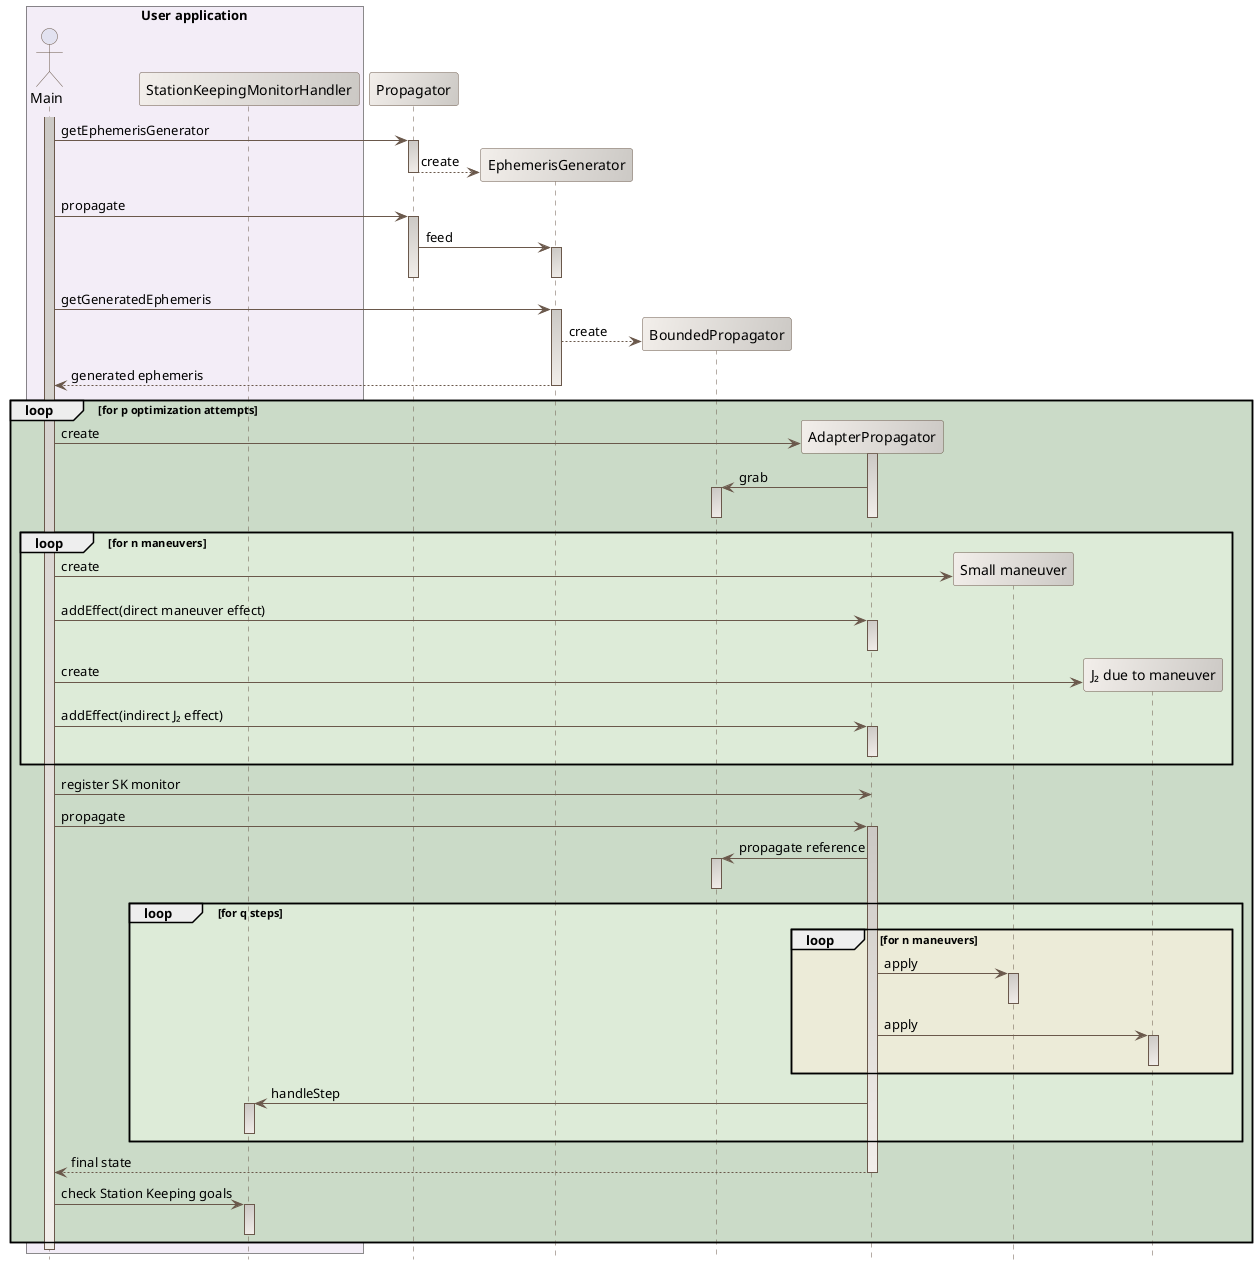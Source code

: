 ' Copyright 2002-2022 CS GROUP
' Licensed to CS GROUP (CS) under one or more
' contributor license agreements.  See the NOTICE file distributed with
' this work for additional information regarding copyright ownership.
' CS licenses this file to You under the Apache License, Version 2.0
' (the "License"); you may not use this file except in compliance with
' the License.  You may obtain a copy of the License at
'
'   http://www.apache.org/licenses/LICENSE-2.0
'
' Unless required by applicable law or agreed to in writing, software
' distributed under the License is distributed on an "AS IS" BASIS,
' WITHOUT WARRANTIES OR CONDITIONS OF ANY KIND, either express or implied.
' See the License for the specific language governing permissions and
' limitations under the License.
 
@startuml

  skinparam svek                                true
  skinparam NoteBackgroundColor                 #F3EFEB
  skinparam NoteBorderColor                     #691616
  skinparam NoteFontColor                       #691616
  skinparam SequenceActorBorderColor            #6A584B
  skinparam SequenceParticipantBackgroundColor  #F3EFEB/CCC9C5
  skinparam SequenceParticipantBorderColor      #6A584B
  skinparam SequenceLifeLineBackgroundColor     #CCC9C5/F3EFEB
  skinparam SequenceLifeLineBorderColor         #6A584B
  skinparam SequenceArrowColor                  #6A584B
  skinparam SequenceBorderColor                 #6A584B
  skinparam SequenceFontSize                    11

  hide footbox

  box "User application" #F3EDF7
    actor "Main" as M
    participant StationKeepingMonitorHandler
  end box
  participant Propagator
  participant EphemerisGenerator
  participant BoundedPropagator
  participant AdapterPropagator
  participant "Small maneuver"    as m
  participant "J₂ due to maneuver" as j

  activate M
    M -> Propagator : getEphemerisGenerator
    activate Propagator
      create EphemerisGenerator
      Propagator --> EphemerisGenerator : create
    deactivate Propagator
    M -> Propagator : propagate
    activate Propagator
      Propagator -> EphemerisGenerator : feed
      activate EphemerisGenerator
      deactivate EphemerisGenerator
    deactivate Propagator
    M -> EphemerisGenerator : getGeneratedEphemeris
    activate EphemerisGenerator
      create BoundedPropagator
      EphemerisGenerator --> BoundedPropagator : create
      EphemerisGenerator --> M : generated ephemeris
    deactivate EphemerisGenerator
    loop #CBDBC8 for p optimization attempts
      create AdapterPropagator
      M -> AdapterPropagator : create
        activate AdapterPropagator
          AdapterPropagator -> BoundedPropagator : grab
          activate BoundedPropagator
          deactivate BoundedPropagator
        deactivate AdapterPropagator
      loop #DDEBD8 for n maneuvers
        create m
        M -> m : create
        M -> AdapterPropagator : addEffect(direct maneuver effect)
        activate AdapterPropagator
        deactivate AdapterPropagator
        create j
        M -> j : create
         M -> AdapterPropagator : addEffect(indirect J₂ effect)
        activate AdapterPropagator
        deactivate AdapterPropagator
      end
      M -> AdapterPropagator : register SK monitor
      M -> AdapterPropagator : propagate
      activate AdapterPropagator
        AdapterPropagator -> BoundedPropagator : propagate reference
        activate BoundedPropagator
        deactivate BoundedPropagator
        loop #DDEBD8 for q steps
          loop #ECEBD8 for n maneuvers
            AdapterPropagator -> m : apply
            activate m
            deactivate m
            AdapterPropagator -> j : apply
            activate j
            deactivate j
          end
          AdapterPropagator -> StationKeepingMonitorHandler : handleStep
          activate StationKeepingMonitorHandler
          deactivate StationKeepingMonitorHandler
        end
        AdapterPropagator --> M : final state
      deactivate AdapterPropagator
      M -> StationKeepingMonitorHandler : check Station Keeping goals
      activate StationKeepingMonitorHandler
      deactivate StationKeepingMonitorHandler
    end
  deactivate M

@enduml
